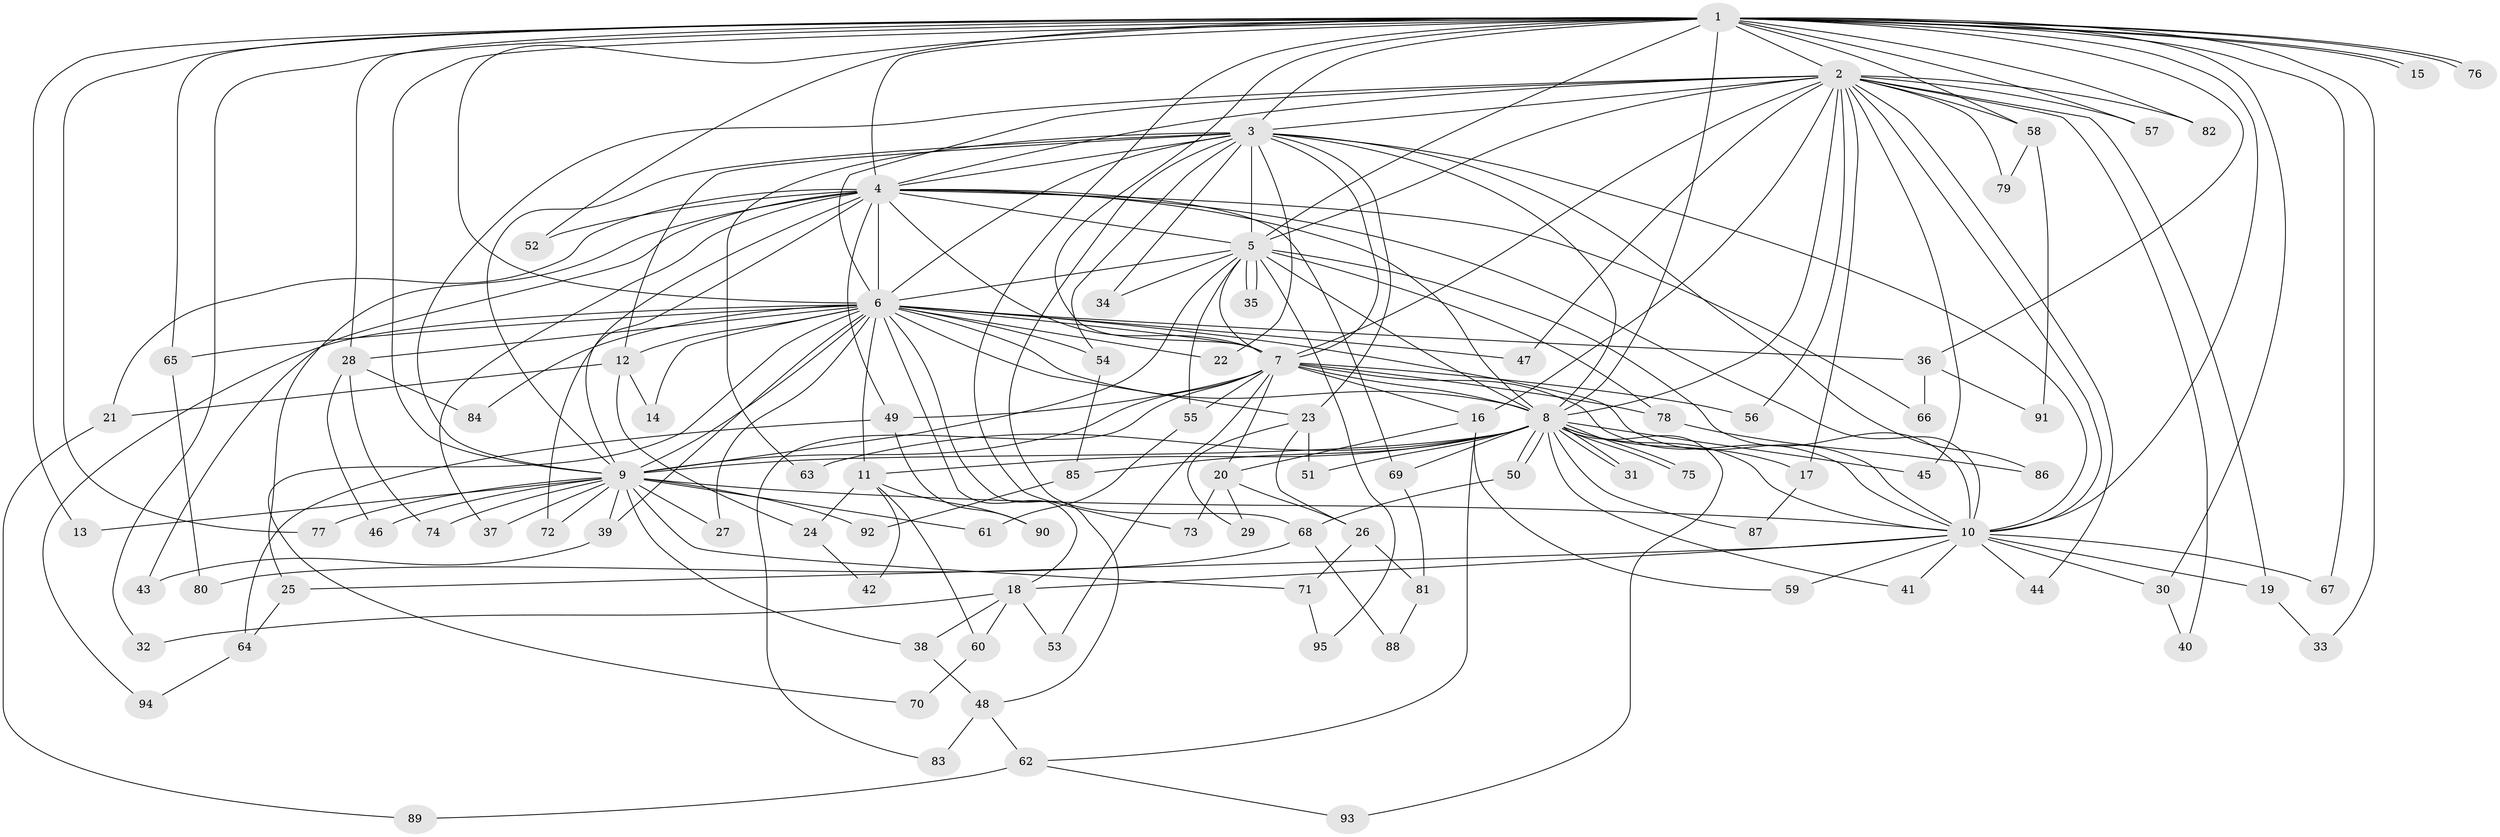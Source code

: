 // coarse degree distribution, {26: 0.014492753623188406, 20: 0.014492753623188406, 17: 0.043478260869565216, 13: 0.014492753623188406, 23: 0.028985507246376812, 21: 0.014492753623188406, 16: 0.014492753623188406, 6: 0.043478260869565216, 2: 0.5072463768115942, 5: 0.08695652173913043, 3: 0.15942028985507245, 4: 0.057971014492753624}
// Generated by graph-tools (version 1.1) at 2025/51/02/27/25 19:51:48]
// undirected, 95 vertices, 215 edges
graph export_dot {
graph [start="1"]
  node [color=gray90,style=filled];
  1;
  2;
  3;
  4;
  5;
  6;
  7;
  8;
  9;
  10;
  11;
  12;
  13;
  14;
  15;
  16;
  17;
  18;
  19;
  20;
  21;
  22;
  23;
  24;
  25;
  26;
  27;
  28;
  29;
  30;
  31;
  32;
  33;
  34;
  35;
  36;
  37;
  38;
  39;
  40;
  41;
  42;
  43;
  44;
  45;
  46;
  47;
  48;
  49;
  50;
  51;
  52;
  53;
  54;
  55;
  56;
  57;
  58;
  59;
  60;
  61;
  62;
  63;
  64;
  65;
  66;
  67;
  68;
  69;
  70;
  71;
  72;
  73;
  74;
  75;
  76;
  77;
  78;
  79;
  80;
  81;
  82;
  83;
  84;
  85;
  86;
  87;
  88;
  89;
  90;
  91;
  92;
  93;
  94;
  95;
  1 -- 2;
  1 -- 3;
  1 -- 4;
  1 -- 5;
  1 -- 6;
  1 -- 7;
  1 -- 8;
  1 -- 9;
  1 -- 10;
  1 -- 13;
  1 -- 15;
  1 -- 15;
  1 -- 28;
  1 -- 30;
  1 -- 32;
  1 -- 33;
  1 -- 36;
  1 -- 52;
  1 -- 57;
  1 -- 58;
  1 -- 65;
  1 -- 67;
  1 -- 73;
  1 -- 76;
  1 -- 76;
  1 -- 77;
  1 -- 82;
  2 -- 3;
  2 -- 4;
  2 -- 5;
  2 -- 6;
  2 -- 7;
  2 -- 8;
  2 -- 9;
  2 -- 10;
  2 -- 16;
  2 -- 17;
  2 -- 19;
  2 -- 40;
  2 -- 44;
  2 -- 45;
  2 -- 47;
  2 -- 56;
  2 -- 57;
  2 -- 58;
  2 -- 79;
  2 -- 82;
  3 -- 4;
  3 -- 5;
  3 -- 6;
  3 -- 7;
  3 -- 8;
  3 -- 9;
  3 -- 10;
  3 -- 12;
  3 -- 22;
  3 -- 23;
  3 -- 34;
  3 -- 54;
  3 -- 63;
  3 -- 68;
  3 -- 86;
  4 -- 5;
  4 -- 6;
  4 -- 7;
  4 -- 8;
  4 -- 9;
  4 -- 10;
  4 -- 21;
  4 -- 25;
  4 -- 37;
  4 -- 43;
  4 -- 49;
  4 -- 52;
  4 -- 66;
  4 -- 69;
  4 -- 72;
  5 -- 6;
  5 -- 7;
  5 -- 8;
  5 -- 9;
  5 -- 10;
  5 -- 34;
  5 -- 35;
  5 -- 35;
  5 -- 55;
  5 -- 78;
  5 -- 95;
  6 -- 7;
  6 -- 8;
  6 -- 9;
  6 -- 10;
  6 -- 11;
  6 -- 12;
  6 -- 14;
  6 -- 18;
  6 -- 22;
  6 -- 23;
  6 -- 27;
  6 -- 28;
  6 -- 36;
  6 -- 39;
  6 -- 47;
  6 -- 48;
  6 -- 54;
  6 -- 65;
  6 -- 70;
  6 -- 84;
  6 -- 94;
  7 -- 8;
  7 -- 9;
  7 -- 10;
  7 -- 16;
  7 -- 20;
  7 -- 49;
  7 -- 53;
  7 -- 55;
  7 -- 56;
  7 -- 78;
  7 -- 83;
  8 -- 9;
  8 -- 10;
  8 -- 11;
  8 -- 17;
  8 -- 31;
  8 -- 31;
  8 -- 41;
  8 -- 45;
  8 -- 50;
  8 -- 50;
  8 -- 51;
  8 -- 63;
  8 -- 69;
  8 -- 75;
  8 -- 75;
  8 -- 85;
  8 -- 87;
  8 -- 93;
  9 -- 10;
  9 -- 13;
  9 -- 27;
  9 -- 37;
  9 -- 38;
  9 -- 39;
  9 -- 46;
  9 -- 61;
  9 -- 71;
  9 -- 72;
  9 -- 74;
  9 -- 77;
  9 -- 92;
  10 -- 18;
  10 -- 19;
  10 -- 25;
  10 -- 30;
  10 -- 41;
  10 -- 44;
  10 -- 59;
  10 -- 67;
  11 -- 24;
  11 -- 42;
  11 -- 60;
  11 -- 90;
  12 -- 14;
  12 -- 21;
  12 -- 24;
  16 -- 20;
  16 -- 59;
  16 -- 62;
  17 -- 87;
  18 -- 32;
  18 -- 38;
  18 -- 53;
  18 -- 60;
  19 -- 33;
  20 -- 26;
  20 -- 29;
  20 -- 73;
  21 -- 89;
  23 -- 26;
  23 -- 29;
  23 -- 51;
  24 -- 42;
  25 -- 64;
  26 -- 71;
  26 -- 81;
  28 -- 46;
  28 -- 74;
  28 -- 84;
  30 -- 40;
  36 -- 66;
  36 -- 91;
  38 -- 48;
  39 -- 43;
  48 -- 62;
  48 -- 83;
  49 -- 64;
  49 -- 90;
  50 -- 68;
  54 -- 85;
  55 -- 61;
  58 -- 79;
  58 -- 91;
  60 -- 70;
  62 -- 89;
  62 -- 93;
  64 -- 94;
  65 -- 80;
  68 -- 80;
  68 -- 88;
  69 -- 81;
  71 -- 95;
  78 -- 86;
  81 -- 88;
  85 -- 92;
}

